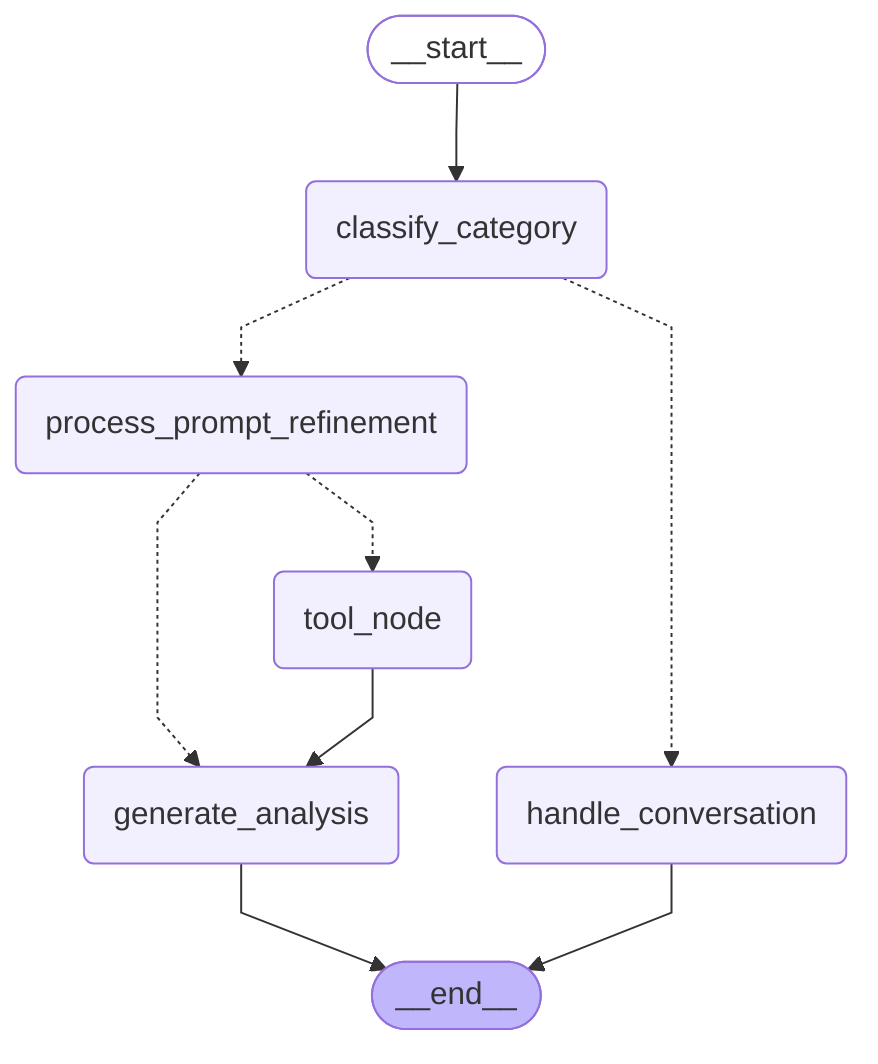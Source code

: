 ---
config:
  flowchart:
    curve: linear
---
graph TD;
	__start__([<p>__start__</p>]):::first
	classify_category(classify_category)
	handle_conversation(handle_conversation)
	process_prompt_refinement(process_prompt_refinement)
	tool_node(tool_node)
	generate_analysis(generate_analysis)
	__end__([<p>__end__</p>]):::last
	__start__ --> classify_category;
	classify_category -.-> handle_conversation;
	classify_category -.-> process_prompt_refinement;
	process_prompt_refinement -.-> generate_analysis;
	process_prompt_refinement -.-> tool_node;
	tool_node --> generate_analysis;
	generate_analysis --> __end__;
	handle_conversation --> __end__;
	classDef default fill:#f2f0ff,line-height:1.2
	classDef first fill-opacity:0
	classDef last fill:#bfb6fc